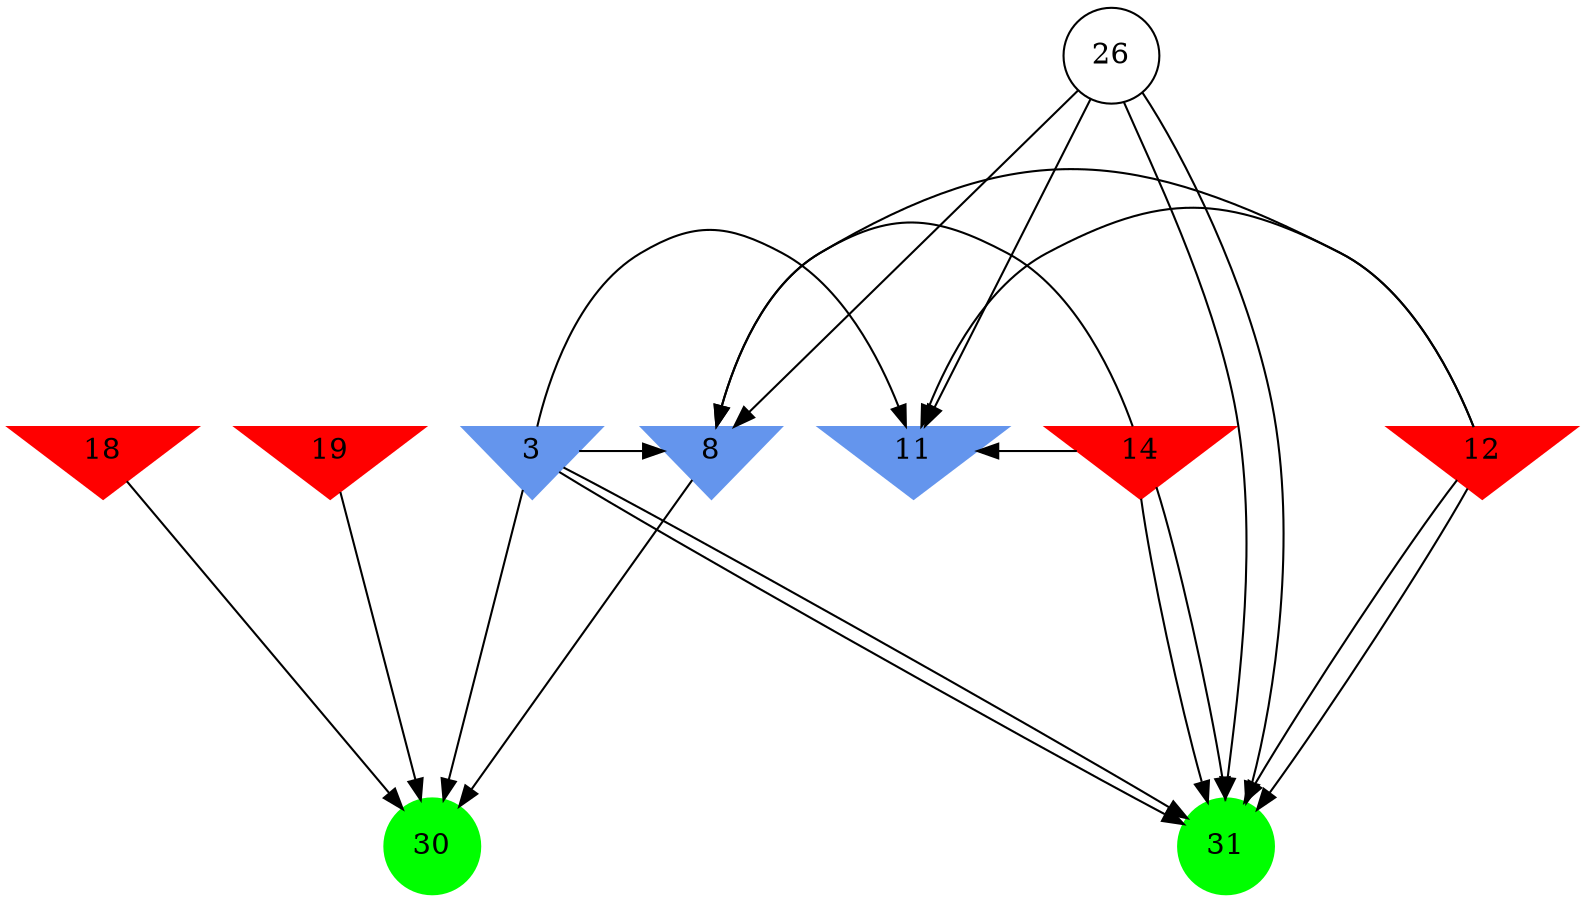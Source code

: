 digraph brain {
	ranksep=2.0;
	3 [shape=invtriangle,style=filled,color=cornflowerblue];
	8 [shape=invtriangle,style=filled,color=cornflowerblue];
	11 [shape=invtriangle,style=filled,color=cornflowerblue];
	12 [shape=invtriangle,style=filled,color=red];
	14 [shape=invtriangle,style=filled,color=red];
	18 [shape=invtriangle,style=filled,color=red];
	19 [shape=invtriangle,style=filled,color=red];
	26 [shape=circle,color=black];
	30 [shape=circle,style=filled,color=green];
	31 [shape=circle,style=filled,color=green];
	8	->	30;
	3	->	30;
	18	->	30;
	19	->	30;
	12	->	31;
	12	->	11;
	12	->	31;
	12	->	8;
	3	->	31;
	3	->	11;
	3	->	31;
	3	->	8;
	14	->	31;
	14	->	11;
	14	->	31;
	14	->	8;
	26	->	31;
	26	->	11;
	26	->	31;
	26	->	8;
	{ rank=same; 3; 8; 11; 12; 14; 18; 19; }
	{ rank=same; 26; }
	{ rank=same; 30; 31; }
}
